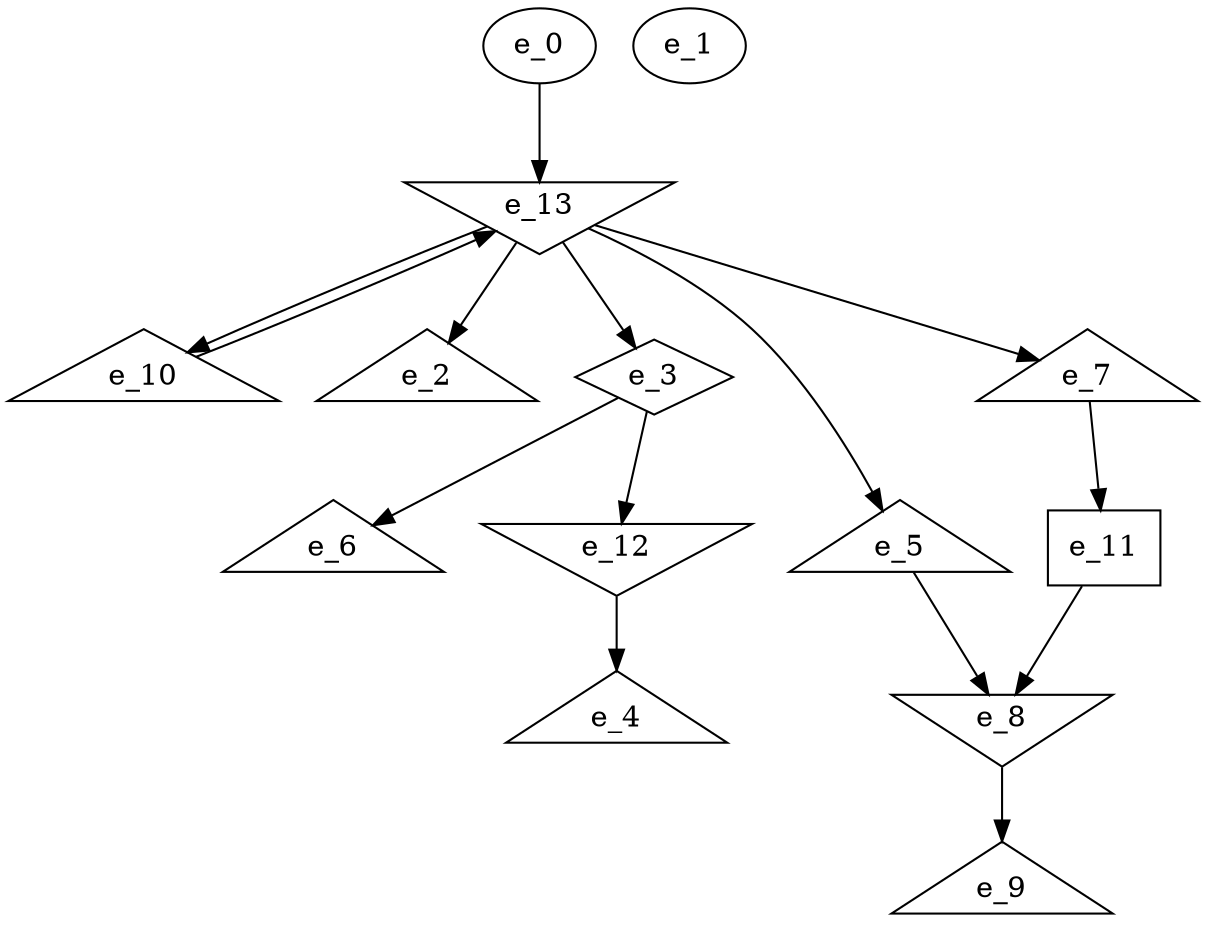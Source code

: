 digraph control_path {
  e_0: entry_node : n ;
  e_1: exit_node : s ;
  e_2 [shape = triangle];
  e_3 [shape = diamond];
  e_4 [shape = triangle];
  e_5 [shape = triangle];
  e_6 [shape = triangle];
  e_7 [shape = triangle];
  e_8 [shape = invtriangle];
  e_9 [shape = triangle];
  e_10 [shape = triangle];
  e_11 [shape = dot];
  e_12 [shape = invtriangle];
  e_13 [shape = invtriangle];
  e_13 -> e_2;
  e_13 -> e_3;
  e_12 -> e_4;
  e_13 -> e_5;
  e_3 -> e_6;
  e_13 -> e_7;
  e_5 -> e_8;
  e_11 -> e_8;
  e_8 -> e_9;
  e_13 -> e_10;
  e_7 -> e_11;
  e_3 -> e_12;
  e_10 -> e_13;
  e_0 -> e_13;
}
